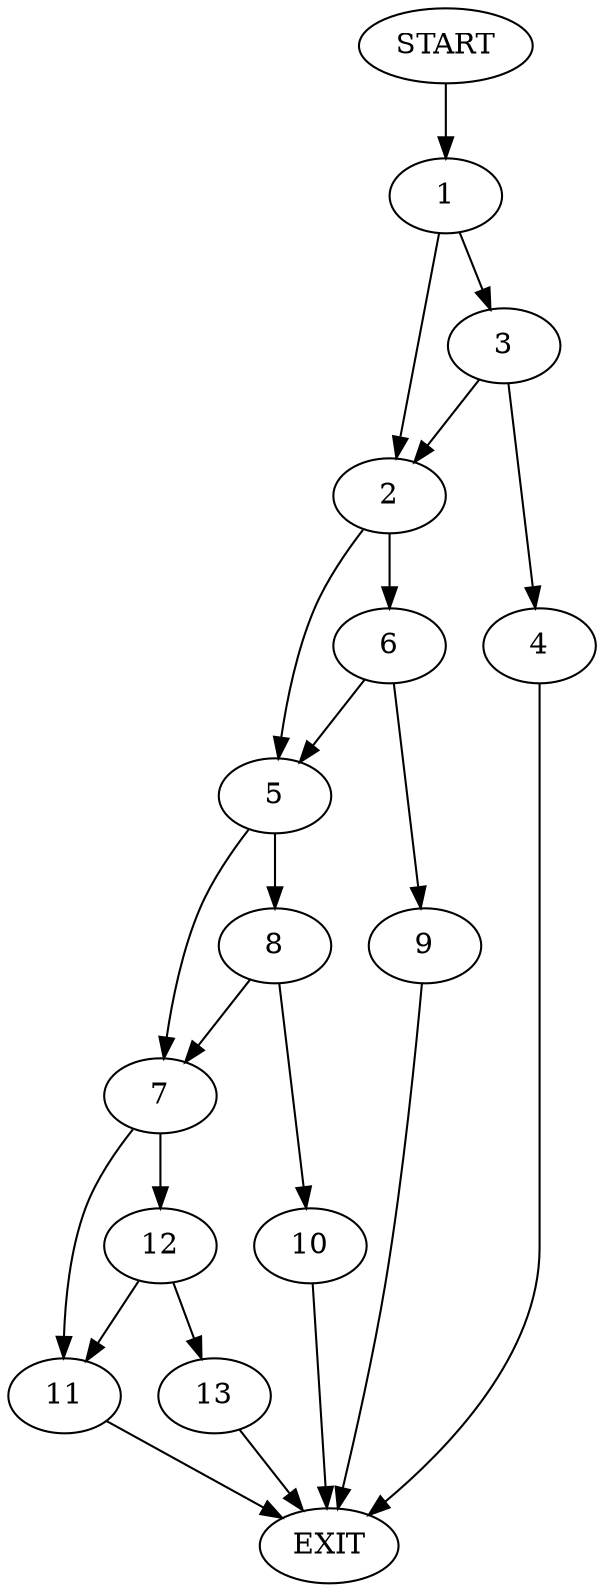 digraph {
0 [label="START"]
14 [label="EXIT"]
0 -> 1
1 -> 2
1 -> 3
3 -> 2
3 -> 4
2 -> 5
2 -> 6
4 -> 14
5 -> 7
5 -> 8
6 -> 5
6 -> 9
9 -> 14
8 -> 10
8 -> 7
7 -> 11
7 -> 12
10 -> 14
11 -> 14
12 -> 11
12 -> 13
13 -> 14
}
